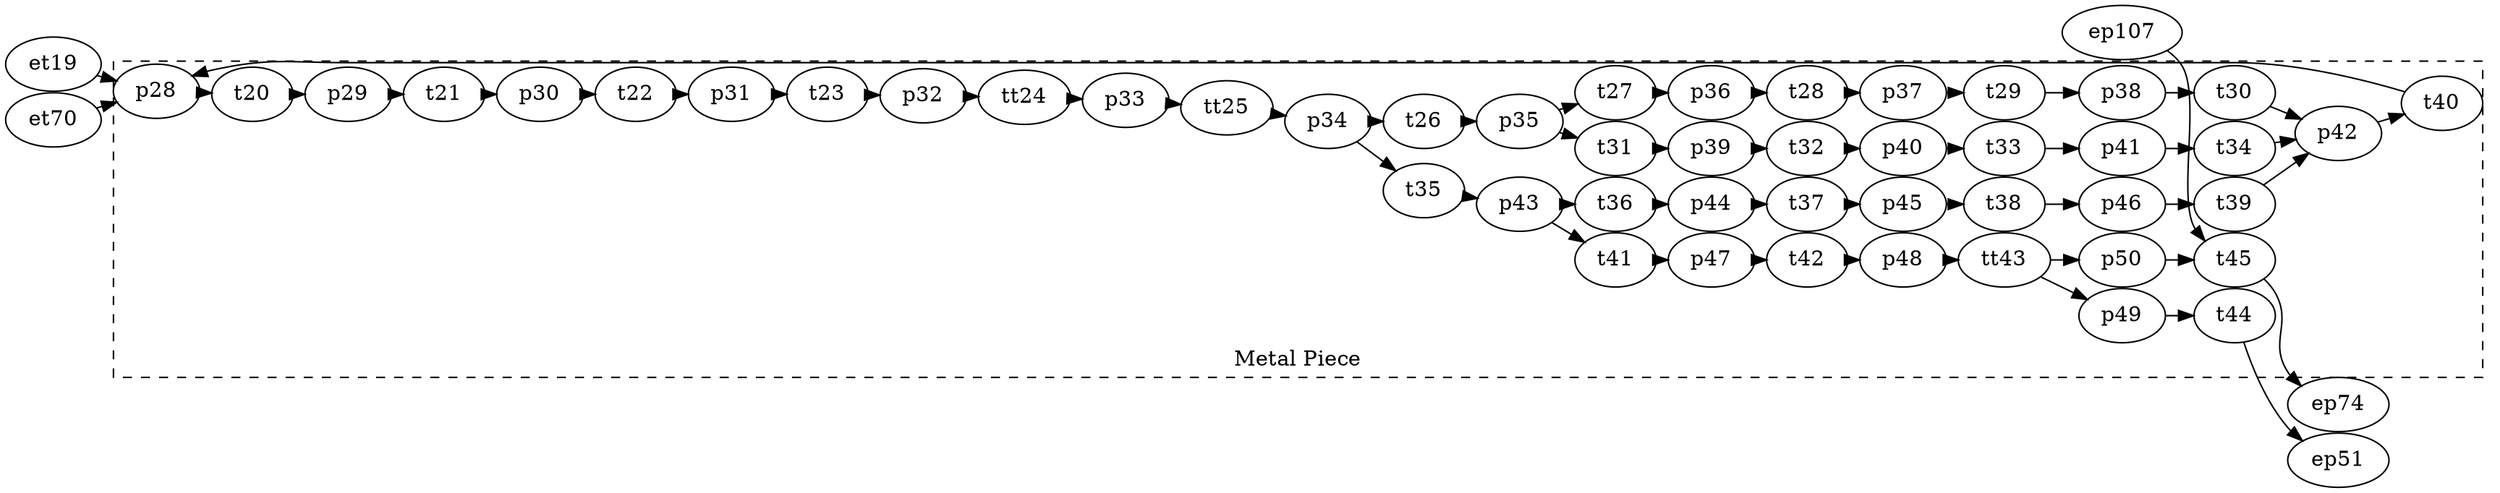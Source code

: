 
digraph A {
    # splines = ortho
    rankdir=LR;
    ratio=fill
    graph [pad="0.05", nodesep="0.01", ranksep="0.01"];
    margin=0;

    p28
    p29
    p30
    p31
    p32
    p33
    p34
    p35
    p36
    p37
    p38
    p39
    p40
    p41
    p42
    p43
    p44
    p45
    p46
    p47
    p48
    p49
    p50

    t20
    t21
    t22
    t23
    tt24
    tt25
    t26
    t27
    t28
    t29
    t30
    t31
    t32
    t33
    t34
    t35
    t36
    t37
    t38
    t39
    t40
    t41
    t42
    tt43
    t44
    t45

subgraph cluster_2 {
  label="Metal Piece"
  style="dashed"
  #color="white"
  labelloc = b
  # margin=0
# {rank = same; p29; p28;}
# {rank = same; p30; p31;}
# {rank = same; p32; p33;}
  #pre

  p28 -> t20
  p29 -> t21
  p30 -> t22
  p31 -> t23
  p32 -> tt24
  p33 -> tt25
  p34 -> t26
  p34 -> t35
  



  p35 -> t27
  p35 -> t31

  p36 -> t28
  p37 -> t29
  p38 -> t30
  
  p39 -> t32
  p40 -> t33
  p41 -> t34
  
  p42 -> t40

  p43 -> t36
  p43 -> t41

  p44 -> t37
  p45 -> t38
  p46 -> t39
  
  p47 -> t42
  p48 -> tt43
  p49 -> t44
  p50 -> t45


  #pos

  t20 -> p29
  t21 -> p30
  t22 -> p31
  t23 -> p32
  tt24 -> p33
  tt25 -> p34
  t26 -> p35
  t27 -> p36
  t28 -> p37
  t29 -> p38
  t30 -> p42
  t31 -> p39
  t32 -> p40
  t33 -> p41
  t34 -> p42
  t35 -> p43
  t36 -> p44
  t37 -> p45
  t38 -> p46
  t39 -> p42
  t40 -> p28
  t41 -> p47
  t42 -> p48
  tt43 -> p49
  tt43 -> p50


}

ep74
ep51
ep107


et19
et70
et19 -> p28
et70 -> p28

t45 -> ep74
t44 -> ep51
ep107 -> t45



}